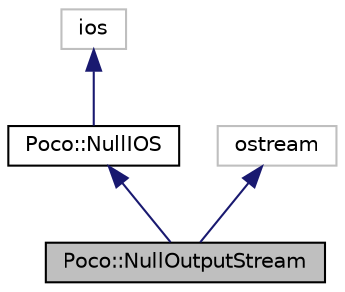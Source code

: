 digraph "Poco::NullOutputStream"
{
 // LATEX_PDF_SIZE
  edge [fontname="Helvetica",fontsize="10",labelfontname="Helvetica",labelfontsize="10"];
  node [fontname="Helvetica",fontsize="10",shape=record];
  Node1 [label="Poco::NullOutputStream",height=0.2,width=0.4,color="black", fillcolor="grey75", style="filled", fontcolor="black",tooltip="This stream discards all characters written to it."];
  Node2 -> Node1 [dir="back",color="midnightblue",fontsize="10",style="solid"];
  Node2 [label="Poco::NullIOS",height=0.2,width=0.4,color="black", fillcolor="white", style="filled",URL="$classPoco_1_1NullIOS.html",tooltip=" "];
  Node3 -> Node2 [dir="back",color="midnightblue",fontsize="10",style="solid"];
  Node3 [label="ios",height=0.2,width=0.4,color="grey75", fillcolor="white", style="filled",tooltip=" "];
  Node4 -> Node1 [dir="back",color="midnightblue",fontsize="10",style="solid"];
  Node4 [label="ostream",height=0.2,width=0.4,color="grey75", fillcolor="white", style="filled",tooltip=" "];
}
